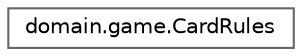 digraph "Gráfico de jerarquía de clases"
{
 // LATEX_PDF_SIZE
  bgcolor="transparent";
  edge [fontname=Helvetica,fontsize=10,labelfontname=Helvetica,labelfontsize=10];
  node [fontname=Helvetica,fontsize=10,shape=box,height=0.2,width=0.4];
  rankdir="LR";
  Node0 [id="Node000000",label="domain.game.CardRules",height=0.2,width=0.4,color="grey40", fillcolor="white", style="filled",URL="$classdomain_1_1game_1_1_card_rules.html",tooltip="Clase de utilidad que contiene las reglas para validar el juego de cartas en una partida."];
}
